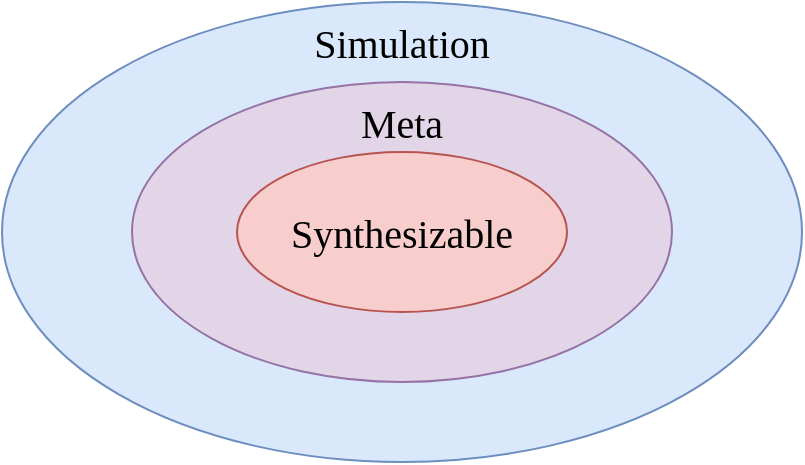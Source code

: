 <mxfile version="21.2.9" type="device">
  <diagram name="Page-1" id="GxCVYlf3Cbxyx8mthD65">
    <mxGraphModel dx="842" dy="451" grid="1" gridSize="10" guides="1" tooltips="1" connect="1" arrows="1" fold="1" page="1" pageScale="1" pageWidth="1654" pageHeight="1169" math="0" shadow="0">
      <root>
        <mxCell id="0" />
        <mxCell id="1" parent="0" />
        <mxCell id="Slf8df3cpOaLXyys4e7j-1" value="" style="ellipse;whiteSpace=wrap;html=1;fillColor=#dae8fc;strokeColor=#6c8ebf;" vertex="1" parent="1">
          <mxGeometry x="400" y="200" width="400" height="230" as="geometry" />
        </mxCell>
        <mxCell id="Slf8df3cpOaLXyys4e7j-3" value="" style="ellipse;whiteSpace=wrap;html=1;fillColor=#e1d5e7;strokeColor=#9673a6;" vertex="1" parent="1">
          <mxGeometry x="465" y="240" width="270" height="150" as="geometry" />
        </mxCell>
        <mxCell id="Slf8df3cpOaLXyys4e7j-4" value="" style="ellipse;whiteSpace=wrap;html=1;fillColor=#f8cecc;strokeColor=#b85450;" vertex="1" parent="1">
          <mxGeometry x="517.5" y="275" width="165" height="80" as="geometry" />
        </mxCell>
        <mxCell id="Slf8df3cpOaLXyys4e7j-5" value="Simulation" style="text;html=1;strokeColor=none;fillColor=none;align=center;verticalAlign=middle;whiteSpace=wrap;rounded=0;fontSize=20;fontFamily=UGent Panno Text;" vertex="1" parent="1">
          <mxGeometry x="550" y="200" width="100" height="40" as="geometry" />
        </mxCell>
        <mxCell id="Slf8df3cpOaLXyys4e7j-7" value="Meta" style="text;html=1;strokeColor=none;fillColor=none;align=center;verticalAlign=middle;whiteSpace=wrap;rounded=0;fontSize=20;fontFamily=UGent Panno Text;" vertex="1" parent="1">
          <mxGeometry x="560" y="245" width="80" height="30" as="geometry" />
        </mxCell>
        <mxCell id="Slf8df3cpOaLXyys4e7j-8" value="Synthesizable" style="text;html=1;strokeColor=none;fillColor=none;align=center;verticalAlign=middle;whiteSpace=wrap;rounded=0;fontSize=20;fontFamily=UGent Panno Text;" vertex="1" parent="1">
          <mxGeometry x="525" y="297.5" width="150" height="35" as="geometry" />
        </mxCell>
      </root>
    </mxGraphModel>
  </diagram>
</mxfile>
